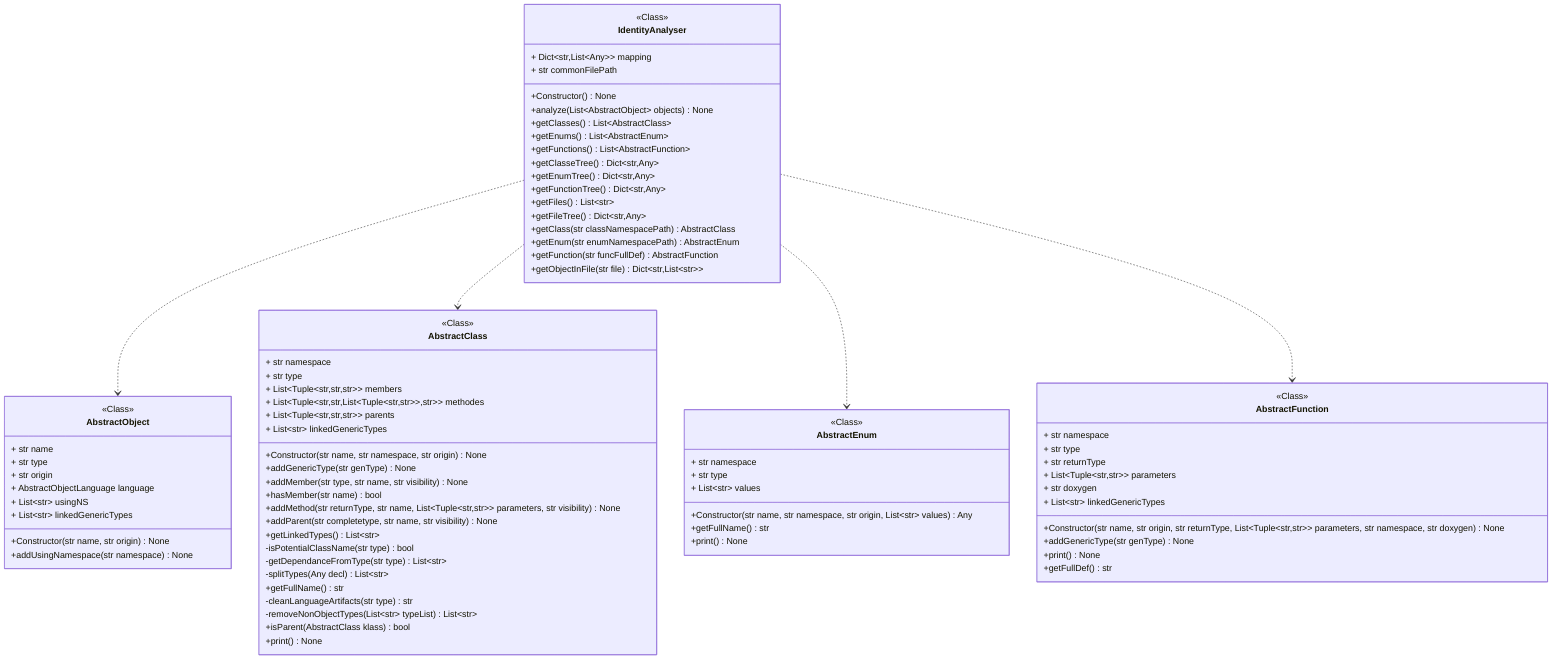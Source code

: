classDiagram
class IdentityAnalyser {
<<Class>>
+ Dict&lt;str,List&lt;Any&gt;&gt; mapping
+ str commonFilePath
+Constructor() None
+analyze(List~AbstractObject~ objects) None
+getClasses() List~AbstractClass~
+getEnums() List~AbstractEnum~
+getFunctions() List~AbstractFunction~
+getClasseTree() Dict~str,Any~
+getEnumTree() Dict~str,Any~
+getFunctionTree() Dict~str,Any~
+getFiles() List~str~
+getFileTree() Dict~str,Any~
+getClass(str classNamespacePath) AbstractClass
+getEnum(str enumNamespacePath) AbstractEnum
+getFunction(str funcFullDef) AbstractFunction
+getObjectInFile(str file) Dict&lt;str,List&lt;str&gt;&gt;
}
class AbstractObject {
<<Class>>
+ str name
+ str type
+ str origin
+ AbstractObjectLanguage language
+ List~str~ usingNS
+ List~str~ linkedGenericTypes
+Constructor(str name, str origin) None
+addUsingNamespace(str namespace) None
}
link AbstractObject "class££pycodeanalyzer::core::abstraction::objects::AbstractObject"
class AbstractClass {
<<Class>>
+ str namespace
+ str type
+ List&lt;Tuple&lt;str,str,str&gt;&gt; members
+ List&lt;Tuple&lt;str,str,List&lt;Tuple&lt;str,str&gt;&gt;,str&gt;&gt; methodes
+ List&lt;Tuple&lt;str,str,str&gt;&gt; parents
+ List~str~ linkedGenericTypes
+Constructor(str name, str namespace, str origin) None
+addGenericType(str genType) None
+addMember(str type, str name, str visibility) None
+hasMember(str name) bool
+addMethod(str returnType, str name, List&lt;Tuple&lt;str,str&gt;&gt; parameters, str visibility) None
+addParent(str completetype, str name, str visibility) None
+getLinkedTypes() List~str~
-isPotentialClassName(str type) bool
-getDependanceFromType(str type) List~str~
-splitTypes(Any decl) List~str~
+getFullName() str
-cleanLanguageArtifacts(str type) str
-removeNonObjectTypes(List~str~ typeList) List~str~
+isParent(AbstractClass klass) bool
+print() None
}
link AbstractClass "class££pycodeanalyzer::core::abstraction::objects::AbstractClass"
class AbstractEnum {
<<Class>>
+ str namespace
+ str type
+ List~str~ values
+Constructor(str name, str namespace, str origin, List~str~ values) Any
+getFullName() str
+print() None
}
link AbstractEnum "class££pycodeanalyzer::core::abstraction::objects::AbstractEnum"
class AbstractFunction {
<<Class>>
+ str namespace
+ str type
+ str returnType
+ List&lt;Tuple&lt;str,str&gt;&gt; parameters
+ str doxygen
+ List~str~ linkedGenericTypes
+Constructor(str name, str origin, str returnType, List&lt;Tuple&lt;str,str&gt;&gt; parameters, str namespace, str doxygen) None
+addGenericType(str genType) None
+print() None
+getFullDef() str
}
link AbstractFunction "class££pycodeanalyzer::core::abstraction::objects::AbstractFunction"
IdentityAnalyser ..> AbstractObject
IdentityAnalyser ..> AbstractClass
IdentityAnalyser ..> AbstractEnum
IdentityAnalyser ..> AbstractFunction